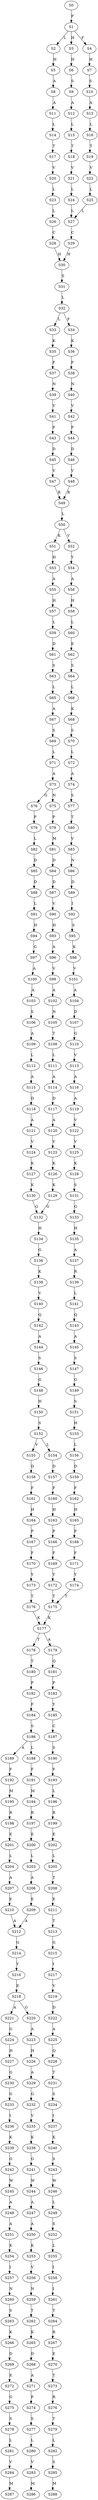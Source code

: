 strict digraph  {
	S0 -> S1 [ label = P ];
	S1 -> S2 [ label = L ];
	S1 -> S3 [ label = H ];
	S1 -> S4 [ label = F ];
	S2 -> S5 [ label = H ];
	S3 -> S6 [ label = H ];
	S4 -> S7 [ label = H ];
	S5 -> S8 [ label = A ];
	S6 -> S9 [ label = S ];
	S7 -> S10 [ label = S ];
	S8 -> S11 [ label = A ];
	S9 -> S12 [ label = A ];
	S10 -> S13 [ label = A ];
	S11 -> S14 [ label = L ];
	S12 -> S15 [ label = L ];
	S13 -> S16 [ label = L ];
	S14 -> S17 [ label = T ];
	S15 -> S18 [ label = T ];
	S16 -> S19 [ label = T ];
	S17 -> S20 [ label = V ];
	S18 -> S21 [ label = V ];
	S19 -> S22 [ label = V ];
	S20 -> S23 [ label = L ];
	S21 -> S24 [ label = L ];
	S22 -> S25 [ label = L ];
	S23 -> S26 [ label = L ];
	S24 -> S27 [ label = L ];
	S25 -> S27 [ label = L ];
	S26 -> S28 [ label = C ];
	S27 -> S29 [ label = C ];
	S28 -> S30 [ label = H ];
	S29 -> S30 [ label = H ];
	S30 -> S31 [ label = S ];
	S31 -> S32 [ label = L ];
	S32 -> S33 [ label = L ];
	S32 -> S34 [ label = F ];
	S33 -> S35 [ label = K ];
	S34 -> S36 [ label = K ];
	S35 -> S37 [ label = F ];
	S36 -> S38 [ label = F ];
	S37 -> S39 [ label = N ];
	S38 -> S40 [ label = N ];
	S39 -> S41 [ label = V ];
	S40 -> S42 [ label = V ];
	S41 -> S43 [ label = P ];
	S42 -> S44 [ label = P ];
	S43 -> S45 [ label = D ];
	S44 -> S46 [ label = D ];
	S45 -> S47 [ label = V ];
	S46 -> S48 [ label = V ];
	S47 -> S49 [ label = R ];
	S48 -> S49 [ label = R ];
	S49 -> S50 [ label = L ];
	S50 -> S51 [ label = K ];
	S50 -> S52 [ label = V ];
	S51 -> S53 [ label = H ];
	S52 -> S54 [ label = Y ];
	S53 -> S55 [ label = A ];
	S54 -> S56 [ label = A ];
	S55 -> S57 [ label = H ];
	S56 -> S58 [ label = H ];
	S57 -> S59 [ label = L ];
	S58 -> S60 [ label = L ];
	S59 -> S61 [ label = D ];
	S60 -> S62 [ label = E ];
	S61 -> S63 [ label = S ];
	S62 -> S64 [ label = S ];
	S63 -> S65 [ label = L ];
	S64 -> S66 [ label = L ];
	S65 -> S67 [ label = A ];
	S66 -> S68 [ label = K ];
	S67 -> S69 [ label = S ];
	S68 -> S70 [ label = S ];
	S69 -> S71 [ label = L ];
	S70 -> S72 [ label = L ];
	S71 -> S73 [ label = A ];
	S72 -> S74 [ label = A ];
	S73 -> S75 [ label = N ];
	S73 -> S76 [ label = G ];
	S74 -> S77 [ label = S ];
	S75 -> S78 [ label = P ];
	S76 -> S79 [ label = P ];
	S77 -> S80 [ label = T ];
	S78 -> S81 [ label = M ];
	S79 -> S82 [ label = L ];
	S80 -> S83 [ label = V ];
	S81 -> S84 [ label = D ];
	S82 -> S85 [ label = D ];
	S83 -> S86 [ label = N ];
	S84 -> S87 [ label = D ];
	S85 -> S88 [ label = D ];
	S86 -> S89 [ label = D ];
	S87 -> S90 [ label = V ];
	S88 -> S91 [ label = L ];
	S89 -> S92 [ label = I ];
	S90 -> S93 [ label = H ];
	S91 -> S94 [ label = H ];
	S92 -> S95 [ label = S ];
	S93 -> S96 [ label = A ];
	S94 -> S97 [ label = G ];
	S95 -> S98 [ label = K ];
	S96 -> S99 [ label = V ];
	S97 -> S100 [ label = A ];
	S98 -> S101 [ label = V ];
	S99 -> S102 [ label = A ];
	S100 -> S103 [ label = A ];
	S101 -> S104 [ label = A ];
	S102 -> S105 [ label = N ];
	S103 -> S106 [ label = S ];
	S104 -> S107 [ label = D ];
	S105 -> S108 [ label = T ];
	S106 -> S109 [ label = A ];
	S107 -> S110 [ label = G ];
	S108 -> S111 [ label = L ];
	S109 -> S112 [ label = L ];
	S110 -> S113 [ label = V ];
	S111 -> S114 [ label = A ];
	S112 -> S115 [ label = A ];
	S113 -> S116 [ label = A ];
	S114 -> S117 [ label = D ];
	S115 -> S118 [ label = D ];
	S116 -> S119 [ label = A ];
	S117 -> S120 [ label = A ];
	S118 -> S121 [ label = A ];
	S119 -> S122 [ label = V ];
	S120 -> S123 [ label = V ];
	S121 -> S124 [ label = V ];
	S122 -> S125 [ label = V ];
	S123 -> S126 [ label = K ];
	S124 -> S127 [ label = K ];
	S125 -> S128 [ label = K ];
	S126 -> S129 [ label = K ];
	S127 -> S130 [ label = K ];
	S128 -> S131 [ label = S ];
	S129 -> S132 [ label = G ];
	S130 -> S132 [ label = G ];
	S131 -> S133 [ label = G ];
	S132 -> S134 [ label = H ];
	S133 -> S135 [ label = H ];
	S134 -> S136 [ label = G ];
	S135 -> S137 [ label = A ];
	S136 -> S138 [ label = K ];
	S137 -> S139 [ label = R ];
	S138 -> S140 [ label = V ];
	S139 -> S141 [ label = L ];
	S140 -> S142 [ label = Q ];
	S141 -> S143 [ label = Q ];
	S142 -> S144 [ label = A ];
	S143 -> S145 [ label = A ];
	S144 -> S146 [ label = S ];
	S145 -> S147 [ label = S ];
	S146 -> S148 [ label = G ];
	S147 -> S149 [ label = G ];
	S148 -> S150 [ label = H ];
	S149 -> S151 [ label = S ];
	S150 -> S152 [ label = S ];
	S151 -> S153 [ label = H ];
	S152 -> S154 [ label = L ];
	S152 -> S155 [ label = V ];
	S153 -> S156 [ label = L ];
	S154 -> S157 [ label = D ];
	S155 -> S158 [ label = D ];
	S156 -> S159 [ label = D ];
	S157 -> S160 [ label = F ];
	S158 -> S161 [ label = F ];
	S159 -> S162 [ label = F ];
	S160 -> S163 [ label = H ];
	S161 -> S164 [ label = H ];
	S162 -> S165 [ label = H ];
	S163 -> S166 [ label = P ];
	S164 -> S167 [ label = P ];
	S165 -> S168 [ label = P ];
	S166 -> S169 [ label = F ];
	S167 -> S170 [ label = F ];
	S168 -> S171 [ label = F ];
	S169 -> S172 [ label = Y ];
	S170 -> S173 [ label = Y ];
	S171 -> S174 [ label = Y ];
	S172 -> S175 [ label = T ];
	S173 -> S176 [ label = T ];
	S174 -> S175 [ label = T ];
	S175 -> S177 [ label = K ];
	S176 -> S177 [ label = K ];
	S177 -> S178 [ label = T ];
	S177 -> S179 [ label = A ];
	S178 -> S180 [ label = T ];
	S179 -> S181 [ label = Q ];
	S180 -> S182 [ label = P ];
	S181 -> S183 [ label = P ];
	S182 -> S184 [ label = F ];
	S183 -> S185 [ label = Y ];
	S184 -> S186 [ label = S ];
	S185 -> S187 [ label = C ];
	S186 -> S188 [ label = L ];
	S186 -> S189 [ label = A ];
	S187 -> S190 [ label = S ];
	S188 -> S191 [ label = F ];
	S189 -> S192 [ label = F ];
	S190 -> S193 [ label = F ];
	S191 -> S194 [ label = M ];
	S192 -> S195 [ label = M ];
	S193 -> S196 [ label = L ];
	S194 -> S197 [ label = R ];
	S195 -> S198 [ label = R ];
	S196 -> S199 [ label = R ];
	S197 -> S200 [ label = E ];
	S198 -> S201 [ label = E ];
	S199 -> S202 [ label = E ];
	S200 -> S203 [ label = L ];
	S201 -> S204 [ label = L ];
	S202 -> S205 [ label = L ];
	S203 -> S206 [ label = A ];
	S204 -> S207 [ label = A ];
	S205 -> S208 [ label = T ];
	S206 -> S209 [ label = E ];
	S207 -> S210 [ label = E ];
	S208 -> S211 [ label = E ];
	S209 -> S212 [ label = A ];
	S210 -> S212 [ label = A ];
	S211 -> S213 [ label = T ];
	S212 -> S214 [ label = G ];
	S213 -> S215 [ label = G ];
	S214 -> S216 [ label = Y ];
	S215 -> S217 [ label = I ];
	S216 -> S218 [ label = E ];
	S217 -> S219 [ label = V ];
	S218 -> S220 [ label = G ];
	S218 -> S221 [ label = A ];
	S219 -> S222 [ label = D ];
	S220 -> S223 [ label = A ];
	S221 -> S224 [ label = G ];
	S222 -> S225 [ label = A ];
	S223 -> S226 [ label = H ];
	S224 -> S227 [ label = H ];
	S225 -> S228 [ label = Q ];
	S226 -> S229 [ label = A ];
	S227 -> S230 [ label = G ];
	S228 -> S231 [ label = T ];
	S229 -> S232 [ label = G ];
	S230 -> S233 [ label = G ];
	S231 -> S234 [ label = S ];
	S232 -> S235 [ label = V ];
	S233 -> S236 [ label = I ];
	S234 -> S237 [ label = I ];
	S235 -> S238 [ label = K ];
	S236 -> S239 [ label = K ];
	S237 -> S240 [ label = K ];
	S238 -> S241 [ label = G ];
	S239 -> S242 [ label = G ];
	S240 -> S243 [ label = S ];
	S241 -> S244 [ label = W ];
	S242 -> S245 [ label = W ];
	S243 -> S246 [ label = W ];
	S244 -> S247 [ label = A ];
	S245 -> S248 [ label = A ];
	S246 -> S249 [ label = L ];
	S247 -> S250 [ label = A ];
	S248 -> S251 [ label = A ];
	S249 -> S252 [ label = S ];
	S250 -> S253 [ label = K ];
	S251 -> S254 [ label = K ];
	S252 -> S255 [ label = L ];
	S253 -> S256 [ label = V ];
	S254 -> S257 [ label = I ];
	S255 -> S258 [ label = I ];
	S256 -> S259 [ label = N ];
	S257 -> S260 [ label = N ];
	S258 -> S261 [ label = I ];
	S259 -> S262 [ label = T ];
	S260 -> S263 [ label = S ];
	S261 -> S264 [ label = T ];
	S262 -> S265 [ label = K ];
	S263 -> S266 [ label = K ];
	S264 -> S267 [ label = R ];
	S265 -> S268 [ label = D ];
	S266 -> S269 [ label = D ];
	S267 -> S270 [ label = E ];
	S268 -> S271 [ label = A ];
	S269 -> S272 [ label = E ];
	S270 -> S273 [ label = T ];
	S271 -> S274 [ label = P ];
	S272 -> S275 [ label = G ];
	S273 -> S276 [ label = R ];
	S274 -> S277 [ label = S ];
	S275 -> S278 [ label = S ];
	S276 -> S279 [ label = T ];
	S277 -> S280 [ label = L ];
	S278 -> S281 [ label = L ];
	S279 -> S282 [ label = L ];
	S280 -> S283 [ label = V ];
	S281 -> S284 [ label = V ];
	S282 -> S285 [ label = S ];
	S283 -> S286 [ label = M ];
	S284 -> S287 [ label = M ];
	S285 -> S288 [ label = M ];
}
